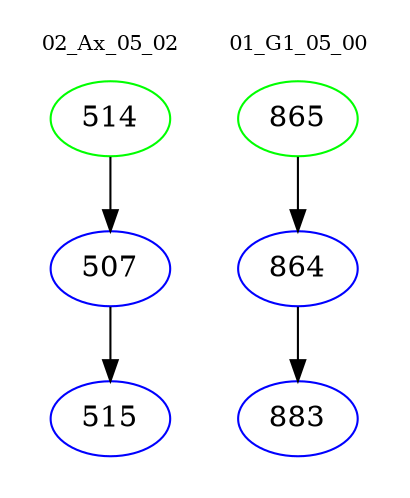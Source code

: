 digraph{
subgraph cluster_0 {
color = white
label = "02_Ax_05_02";
fontsize=10;
T0_514 [label="514", color="green"]
T0_514 -> T0_507 [color="black"]
T0_507 [label="507", color="blue"]
T0_507 -> T0_515 [color="black"]
T0_515 [label="515", color="blue"]
}
subgraph cluster_1 {
color = white
label = "01_G1_05_00";
fontsize=10;
T1_865 [label="865", color="green"]
T1_865 -> T1_864 [color="black"]
T1_864 [label="864", color="blue"]
T1_864 -> T1_883 [color="black"]
T1_883 [label="883", color="blue"]
}
}
